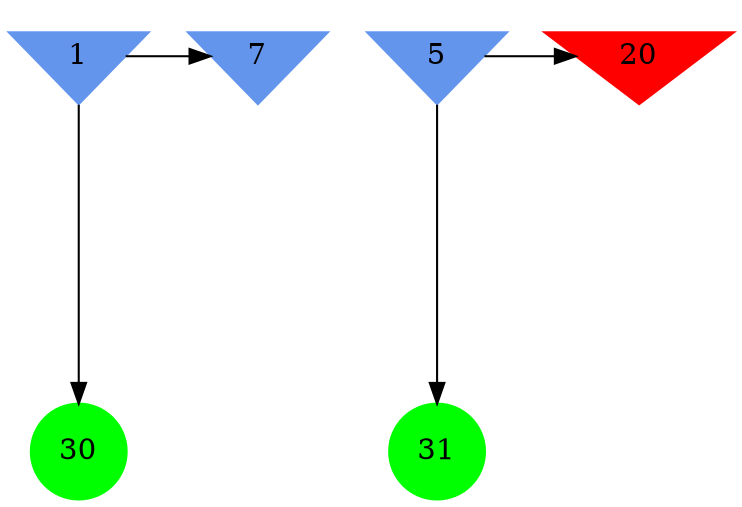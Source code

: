 digraph brain {
	ranksep=2.0;
	1 [shape=invtriangle,style=filled,color=cornflowerblue];
	5 [shape=invtriangle,style=filled,color=cornflowerblue];
	7 [shape=invtriangle,style=filled,color=cornflowerblue];
	20 [shape=invtriangle,style=filled,color=red];
	30 [shape=circle,style=filled,color=green];
	31 [shape=circle,style=filled,color=green];
	1	->	30;
	1	->	7;
	5	->	20;
	5	->	31;
	{ rank=same; 1; 5; 7; 20; }
	{ rank=same; }
	{ rank=same; 30; 31; }
}
